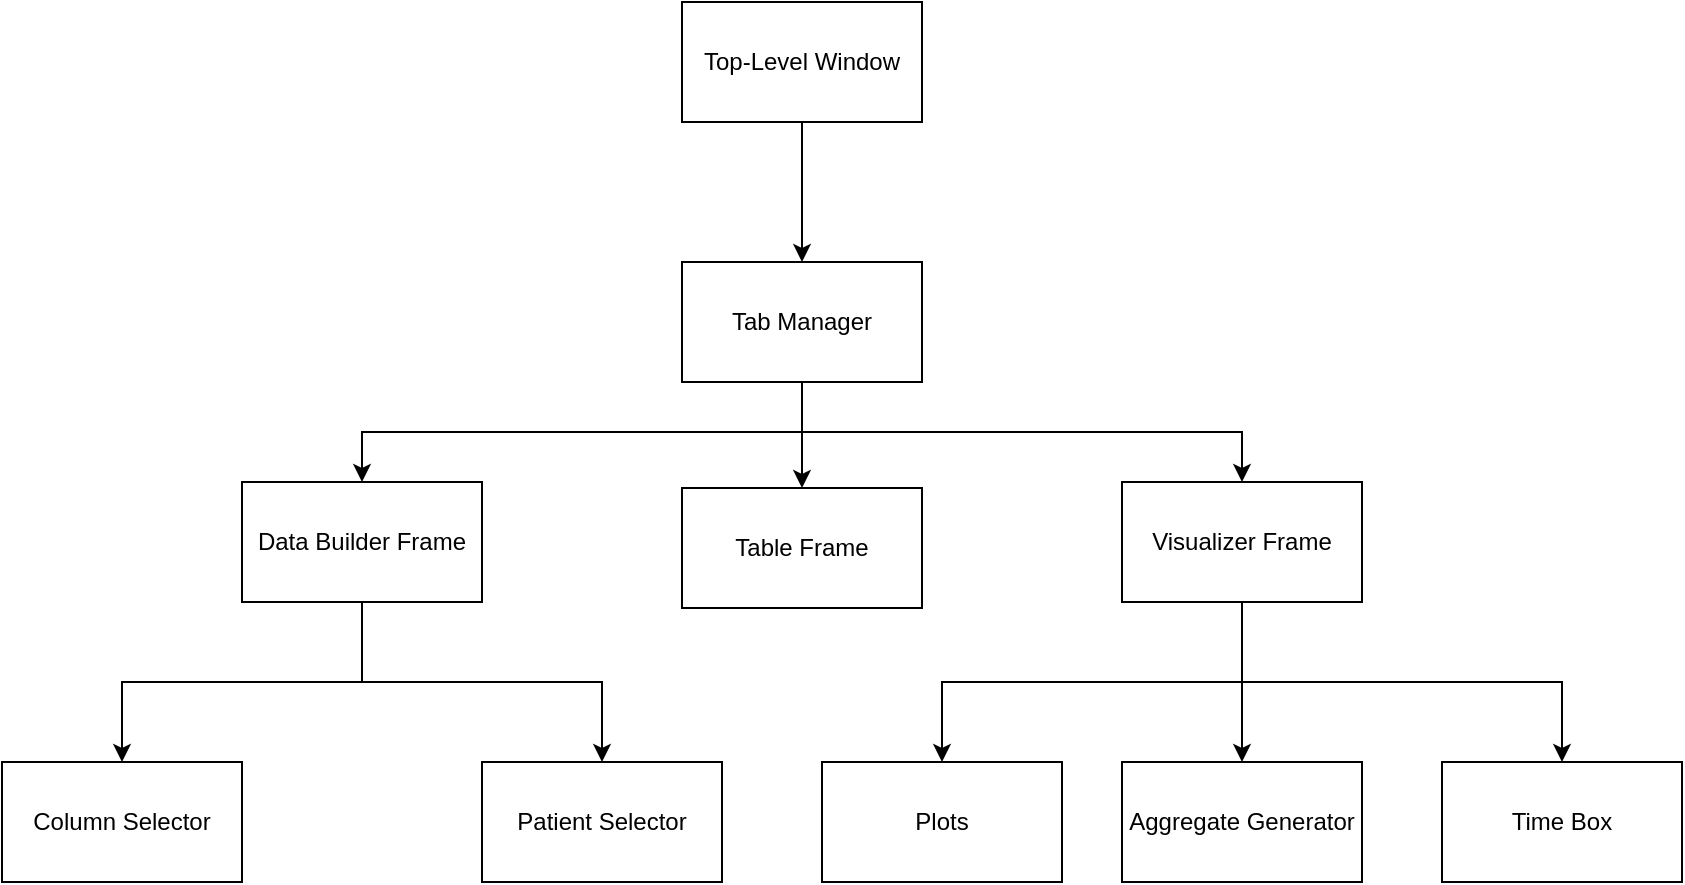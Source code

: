 <mxfile version="20.6.0" type="github" pages="2">
  <diagram id="W_cCqRv0Kzt1mo9RddS9" name="Page-1">
    <mxGraphModel dx="1902" dy="1036" grid="0" gridSize="10" guides="1" tooltips="1" connect="1" arrows="1" fold="1" page="1" pageScale="1" pageWidth="1100" pageHeight="850" background="#ffffff" math="0" shadow="0">
      <root>
        <mxCell id="0" />
        <mxCell id="1" parent="0" />
        <mxCell id="c53kzWZl8EBUGWe_J34K-12" style="edgeStyle=orthogonalEdgeStyle;rounded=0;orthogonalLoop=1;jettySize=auto;html=1;exitX=0.5;exitY=1;exitDx=0;exitDy=0;entryX=0.5;entryY=0;entryDx=0;entryDy=0;" parent="1" source="c53kzWZl8EBUGWe_J34K-1" target="c53kzWZl8EBUGWe_J34K-2" edge="1">
          <mxGeometry relative="1" as="geometry" />
        </mxCell>
        <mxCell id="c53kzWZl8EBUGWe_J34K-1" value="Top-Level Window" style="rounded=0;whiteSpace=wrap;html=1;" parent="1" vertex="1">
          <mxGeometry x="480" y="60" width="120" height="60" as="geometry" />
        </mxCell>
        <mxCell id="c53kzWZl8EBUGWe_J34K-11" style="edgeStyle=orthogonalEdgeStyle;rounded=0;orthogonalLoop=1;jettySize=auto;html=1;exitX=0.5;exitY=1;exitDx=0;exitDy=0;entryX=0.5;entryY=0;entryDx=0;entryDy=0;" parent="1" source="c53kzWZl8EBUGWe_J34K-2" target="c53kzWZl8EBUGWe_J34K-3" edge="1">
          <mxGeometry relative="1" as="geometry" />
        </mxCell>
        <mxCell id="c53kzWZl8EBUGWe_J34K-13" style="edgeStyle=orthogonalEdgeStyle;rounded=0;orthogonalLoop=1;jettySize=auto;html=1;exitX=0.5;exitY=1;exitDx=0;exitDy=0;entryX=0.5;entryY=0;entryDx=0;entryDy=0;" parent="1" source="c53kzWZl8EBUGWe_J34K-2" target="c53kzWZl8EBUGWe_J34K-4" edge="1">
          <mxGeometry relative="1" as="geometry" />
        </mxCell>
        <mxCell id="-XLeAhmxk6jibYDRYJDK-2" style="edgeStyle=orthogonalEdgeStyle;rounded=0;orthogonalLoop=1;jettySize=auto;html=1;exitX=0.5;exitY=1;exitDx=0;exitDy=0;entryX=0.5;entryY=0;entryDx=0;entryDy=0;" edge="1" parent="1" source="c53kzWZl8EBUGWe_J34K-2" target="-XLeAhmxk6jibYDRYJDK-1">
          <mxGeometry relative="1" as="geometry" />
        </mxCell>
        <mxCell id="c53kzWZl8EBUGWe_J34K-2" value="Tab Manager" style="rounded=0;whiteSpace=wrap;html=1;" parent="1" vertex="1">
          <mxGeometry x="480" y="190" width="120" height="60" as="geometry" />
        </mxCell>
        <mxCell id="c53kzWZl8EBUGWe_J34K-14" style="edgeStyle=orthogonalEdgeStyle;rounded=0;orthogonalLoop=1;jettySize=auto;html=1;exitX=0.5;exitY=1;exitDx=0;exitDy=0;entryX=0.5;entryY=0;entryDx=0;entryDy=0;" parent="1" source="c53kzWZl8EBUGWe_J34K-3" target="c53kzWZl8EBUGWe_J34K-5" edge="1">
          <mxGeometry relative="1" as="geometry" />
        </mxCell>
        <mxCell id="c53kzWZl8EBUGWe_J34K-15" style="edgeStyle=orthogonalEdgeStyle;rounded=0;orthogonalLoop=1;jettySize=auto;html=1;exitX=0.5;exitY=1;exitDx=0;exitDy=0;entryX=0.5;entryY=0;entryDx=0;entryDy=0;" parent="1" source="c53kzWZl8EBUGWe_J34K-3" target="c53kzWZl8EBUGWe_J34K-6" edge="1">
          <mxGeometry relative="1" as="geometry" />
        </mxCell>
        <mxCell id="c53kzWZl8EBUGWe_J34K-3" value="Data Builder Frame" style="rounded=0;whiteSpace=wrap;html=1;" parent="1" vertex="1">
          <mxGeometry x="260" y="300" width="120" height="60" as="geometry" />
        </mxCell>
        <mxCell id="c53kzWZl8EBUGWe_J34K-16" style="edgeStyle=orthogonalEdgeStyle;rounded=0;orthogonalLoop=1;jettySize=auto;html=1;exitX=0.5;exitY=1;exitDx=0;exitDy=0;entryX=0.5;entryY=0;entryDx=0;entryDy=0;" parent="1" source="c53kzWZl8EBUGWe_J34K-4" target="c53kzWZl8EBUGWe_J34K-7" edge="1">
          <mxGeometry relative="1" as="geometry" />
        </mxCell>
        <mxCell id="c53kzWZl8EBUGWe_J34K-17" style="edgeStyle=orthogonalEdgeStyle;rounded=0;orthogonalLoop=1;jettySize=auto;html=1;exitX=0.5;exitY=1;exitDx=0;exitDy=0;entryX=0.5;entryY=0;entryDx=0;entryDy=0;" parent="1" source="c53kzWZl8EBUGWe_J34K-4" target="c53kzWZl8EBUGWe_J34K-9" edge="1">
          <mxGeometry relative="1" as="geometry" />
        </mxCell>
        <mxCell id="c53kzWZl8EBUGWe_J34K-18" style="edgeStyle=orthogonalEdgeStyle;rounded=0;orthogonalLoop=1;jettySize=auto;html=1;exitX=0.5;exitY=1;exitDx=0;exitDy=0;entryX=0.5;entryY=0;entryDx=0;entryDy=0;" parent="1" source="c53kzWZl8EBUGWe_J34K-4" target="c53kzWZl8EBUGWe_J34K-8" edge="1">
          <mxGeometry relative="1" as="geometry" />
        </mxCell>
        <mxCell id="c53kzWZl8EBUGWe_J34K-4" value="Visualizer Frame" style="rounded=0;whiteSpace=wrap;html=1;" parent="1" vertex="1">
          <mxGeometry x="700" y="300" width="120" height="60" as="geometry" />
        </mxCell>
        <mxCell id="c53kzWZl8EBUGWe_J34K-5" value="Column Selector" style="rounded=0;whiteSpace=wrap;html=1;" parent="1" vertex="1">
          <mxGeometry x="140" y="440" width="120" height="60" as="geometry" />
        </mxCell>
        <mxCell id="c53kzWZl8EBUGWe_J34K-6" value="Patient Selector" style="rounded=0;whiteSpace=wrap;html=1;" parent="1" vertex="1">
          <mxGeometry x="380" y="440" width="120" height="60" as="geometry" />
        </mxCell>
        <mxCell id="c53kzWZl8EBUGWe_J34K-7" value="Plots" style="rounded=0;whiteSpace=wrap;html=1;" parent="1" vertex="1">
          <mxGeometry x="550" y="440" width="120" height="60" as="geometry" />
        </mxCell>
        <mxCell id="c53kzWZl8EBUGWe_J34K-8" value="Time Box" style="rounded=0;whiteSpace=wrap;html=1;" parent="1" vertex="1">
          <mxGeometry x="860" y="440" width="120" height="60" as="geometry" />
        </mxCell>
        <mxCell id="c53kzWZl8EBUGWe_J34K-9" value="Aggregate Generator" style="rounded=0;whiteSpace=wrap;html=1;" parent="1" vertex="1">
          <mxGeometry x="700" y="440" width="120" height="60" as="geometry" />
        </mxCell>
        <mxCell id="-XLeAhmxk6jibYDRYJDK-1" value="Table Frame" style="whiteSpace=wrap;html=1;" vertex="1" parent="1">
          <mxGeometry x="480" y="303" width="120" height="60" as="geometry" />
        </mxCell>
      </root>
    </mxGraphModel>
  </diagram>
  <diagram id="jYoCVKqLXng2T-5TM0VG" name="Page-2">
    <mxGraphModel dx="1902" dy="1036" grid="1" gridSize="10" guides="1" tooltips="1" connect="1" arrows="1" fold="1" page="1" pageScale="1" pageWidth="1100" pageHeight="850" background="#ffffff" math="0" shadow="0">
      <root>
        <mxCell id="0" />
        <mxCell id="1" parent="0" />
        <mxCell id="l-k8mICFh_a-U3BNCip7-1" value="Window (tk.Tk)" style="swimlane;fontStyle=0;childLayout=stackLayout;horizontal=1;startSize=26;fillColor=none;horizontalStack=0;resizeParent=1;resizeParentMax=0;resizeLast=0;collapsible=1;marginBottom=0;" parent="1" vertex="1">
          <mxGeometry x="460" y="60" width="140" height="78" as="geometry" />
        </mxCell>
        <mxCell id="l-k8mICFh_a-U3BNCip7-2" value="notebook" style="text;strokeColor=none;fillColor=none;align=left;verticalAlign=top;spacingLeft=4;spacingRight=4;overflow=hidden;rotatable=0;points=[[0,0.5],[1,0.5]];portConstraint=eastwest;" parent="l-k8mICFh_a-U3BNCip7-1" vertex="1">
          <mxGeometry y="26" width="140" height="26" as="geometry" />
        </mxCell>
        <mxCell id="l-k8mICFh_a-U3BNCip7-3" value="AddTab(name, frame)" style="text;strokeColor=none;fillColor=none;align=left;verticalAlign=top;spacingLeft=4;spacingRight=4;overflow=hidden;rotatable=0;points=[[0,0.5],[1,0.5]];portConstraint=eastwest;" parent="l-k8mICFh_a-U3BNCip7-1" vertex="1">
          <mxGeometry y="52" width="140" height="26" as="geometry" />
        </mxCell>
        <mxCell id="l-k8mICFh_a-U3BNCip7-5" value="DataBuilderFrame (tk.Frame)" style="swimlane;fontStyle=0;childLayout=stackLayout;horizontal=1;startSize=26;fillColor=none;horizontalStack=0;resizeParent=1;resizeParentMax=0;resizeLast=0;collapsible=1;marginBottom=0;" parent="1" vertex="1">
          <mxGeometry x="140" y="120" width="170" height="156" as="geometry" />
        </mxCell>
        <mxCell id="l-k8mICFh_a-U3BNCip7-6" value="notebook" style="text;strokeColor=none;fillColor=none;align=left;verticalAlign=top;spacingLeft=4;spacingRight=4;overflow=hidden;rotatable=0;points=[[0,0.5],[1,0.5]];portConstraint=eastwest;" parent="l-k8mICFh_a-U3BNCip7-5" vertex="1">
          <mxGeometry y="26" width="170" height="26" as="geometry" />
        </mxCell>
        <mxCell id="l-k8mICFh_a-U3BNCip7-7" value="fileSelector" style="text;strokeColor=none;fillColor=none;align=left;verticalAlign=top;spacingLeft=4;spacingRight=4;overflow=hidden;rotatable=0;points=[[0,0.5],[1,0.5]];portConstraint=eastwest;" parent="l-k8mICFh_a-U3BNCip7-5" vertex="1">
          <mxGeometry y="52" width="170" height="26" as="geometry" />
        </mxCell>
        <mxCell id="l-k8mICFh_a-U3BNCip7-8" value="columnSelector" style="text;strokeColor=none;fillColor=none;align=left;verticalAlign=top;spacingLeft=4;spacingRight=4;overflow=hidden;rotatable=0;points=[[0,0.5],[1,0.5]];portConstraint=eastwest;" parent="l-k8mICFh_a-U3BNCip7-5" vertex="1">
          <mxGeometry y="78" width="170" height="26" as="geometry" />
        </mxCell>
        <mxCell id="l-k8mICFh_a-U3BNCip7-9" value="createVisualButton" style="text;strokeColor=none;fillColor=none;align=left;verticalAlign=top;spacingLeft=4;spacingRight=4;overflow=hidden;rotatable=0;points=[[0,0.5],[1,0.5]];portConstraint=eastwest;" parent="l-k8mICFh_a-U3BNCip7-5" vertex="1">
          <mxGeometry y="104" width="170" height="26" as="geometry" />
        </mxCell>
        <mxCell id="l-k8mICFh_a-U3BNCip7-10" value="CreateVisual()" style="text;strokeColor=none;fillColor=none;align=left;verticalAlign=top;spacingLeft=4;spacingRight=4;overflow=hidden;rotatable=0;points=[[0,0.5],[1,0.5]];portConstraint=eastwest;" parent="l-k8mICFh_a-U3BNCip7-5" vertex="1">
          <mxGeometry y="130" width="170" height="26" as="geometry" />
        </mxCell>
        <mxCell id="l-k8mICFh_a-U3BNCip7-11" value="FileSelectorFrame&#xa;(tk.Frame)" style="swimlane;fontStyle=0;childLayout=stackLayout;horizontal=1;startSize=26;fillColor=none;horizontalStack=0;resizeParent=1;resizeParentMax=0;resizeLast=0;collapsible=1;marginBottom=0;" parent="1" vertex="1">
          <mxGeometry x="50" y="350" width="140" height="260" as="geometry" />
        </mxCell>
        <mxCell id="l-k8mICFh_a-U3BNCip7-12" value="root" style="text;strokeColor=none;fillColor=none;align=left;verticalAlign=top;spacingLeft=4;spacingRight=4;overflow=hidden;rotatable=0;points=[[0,0.5],[1,0.5]];portConstraint=eastwest;" parent="l-k8mICFh_a-U3BNCip7-11" vertex="1">
          <mxGeometry y="26" width="140" height="26" as="geometry" />
        </mxCell>
        <mxCell id="l-k8mICFh_a-U3BNCip7-13" value="dateList" style="text;strokeColor=none;fillColor=none;align=left;verticalAlign=top;spacingLeft=4;spacingRight=4;overflow=hidden;rotatable=0;points=[[0,0.5],[1,0.5]];portConstraint=eastwest;" parent="l-k8mICFh_a-U3BNCip7-11" vertex="1">
          <mxGeometry y="52" width="140" height="26" as="geometry" />
        </mxCell>
        <mxCell id="l-k8mICFh_a-U3BNCip7-14" value="patientList" style="text;strokeColor=none;fillColor=none;align=left;verticalAlign=top;spacingLeft=4;spacingRight=4;overflow=hidden;rotatable=0;points=[[0,0.5],[1,0.5]];portConstraint=eastwest;" parent="l-k8mICFh_a-U3BNCip7-11" vertex="1">
          <mxGeometry y="78" width="140" height="26" as="geometry" />
        </mxCell>
        <mxCell id="l-k8mICFh_a-U3BNCip7-16" value="pathToSelection" style="text;strokeColor=none;fillColor=none;align=left;verticalAlign=top;spacingLeft=4;spacingRight=4;overflow=hidden;rotatable=0;points=[[0,0.5],[1,0.5]];portConstraint=eastwest;" parent="l-k8mICFh_a-U3BNCip7-11" vertex="1">
          <mxGeometry y="104" width="140" height="26" as="geometry" />
        </mxCell>
        <mxCell id="l-k8mICFh_a-U3BNCip7-17" value="UpdateDateOptions()" style="text;strokeColor=none;fillColor=none;align=left;verticalAlign=top;spacingLeft=4;spacingRight=4;overflow=hidden;rotatable=0;points=[[0,0.5],[1,0.5]];portConstraint=eastwest;" parent="l-k8mICFh_a-U3BNCip7-11" vertex="1">
          <mxGeometry y="130" width="140" height="26" as="geometry" />
        </mxCell>
        <mxCell id="l-k8mICFh_a-U3BNCip7-18" value="UpdatePatientOptions()" style="text;strokeColor=none;fillColor=none;align=left;verticalAlign=top;spacingLeft=4;spacingRight=4;overflow=hidden;rotatable=0;points=[[0,0.5],[1,0.5]];portConstraint=eastwest;" parent="l-k8mICFh_a-U3BNCip7-11" vertex="1">
          <mxGeometry y="156" width="140" height="26" as="geometry" />
        </mxCell>
        <mxCell id="l-k8mICFh_a-U3BNCip7-19" value="OnDateSelected()" style="text;strokeColor=none;fillColor=none;align=left;verticalAlign=top;spacingLeft=4;spacingRight=4;overflow=hidden;rotatable=0;points=[[0,0.5],[1,0.5]];portConstraint=eastwest;" parent="l-k8mICFh_a-U3BNCip7-11" vertex="1">
          <mxGeometry y="182" width="140" height="26" as="geometry" />
        </mxCell>
        <mxCell id="l-k8mICFh_a-U3BNCip7-20" value="OnPatientSelected()" style="text;strokeColor=none;fillColor=none;align=left;verticalAlign=top;spacingLeft=4;spacingRight=4;overflow=hidden;rotatable=0;points=[[0,0.5],[1,0.5]];portConstraint=eastwest;" parent="l-k8mICFh_a-U3BNCip7-11" vertex="1">
          <mxGeometry y="208" width="140" height="26" as="geometry" />
        </mxCell>
        <mxCell id="l-k8mICFh_a-U3BNCip7-21" value="GetPathToFiles()" style="text;strokeColor=none;fillColor=none;align=left;verticalAlign=top;spacingLeft=4;spacingRight=4;overflow=hidden;rotatable=0;points=[[0,0.5],[1,0.5]];portConstraint=eastwest;" parent="l-k8mICFh_a-U3BNCip7-11" vertex="1">
          <mxGeometry y="234" width="140" height="26" as="geometry" />
        </mxCell>
        <mxCell id="l-k8mICFh_a-U3BNCip7-22" value="ColumnSelectorFrame&#xa;(tk.Frame)" style="swimlane;fontStyle=0;childLayout=stackLayout;horizontal=1;startSize=26;fillColor=none;horizontalStack=0;resizeParent=1;resizeParentMax=0;resizeLast=0;collapsible=1;marginBottom=0;" parent="1" vertex="1">
          <mxGeometry x="230" y="350" width="140" height="286" as="geometry" />
        </mxCell>
        <mxCell id="l-k8mICFh_a-U3BNCip7-23" value="root" style="text;strokeColor=none;fillColor=none;align=left;verticalAlign=top;spacingLeft=4;spacingRight=4;overflow=hidden;rotatable=0;points=[[0,0.5],[1,0.5]];portConstraint=eastwest;" parent="l-k8mICFh_a-U3BNCip7-22" vertex="1">
          <mxGeometry y="26" width="140" height="26" as="geometry" />
        </mxCell>
        <mxCell id="l-k8mICFh_a-U3BNCip7-24" value="chosenCols" style="text;strokeColor=none;fillColor=none;align=left;verticalAlign=top;spacingLeft=4;spacingRight=4;overflow=hidden;rotatable=0;points=[[0,0.5],[1,0.5]];portConstraint=eastwest;" parent="l-k8mICFh_a-U3BNCip7-22" vertex="1">
          <mxGeometry y="52" width="140" height="26" as="geometry" />
        </mxCell>
        <mxCell id="l-k8mICFh_a-U3BNCip7-25" value="unchosenCols" style="text;strokeColor=none;fillColor=none;align=left;verticalAlign=top;spacingLeft=4;spacingRight=4;overflow=hidden;rotatable=0;points=[[0,0.5],[1,0.5]];portConstraint=eastwest;" parent="l-k8mICFh_a-U3BNCip7-22" vertex="1">
          <mxGeometry y="78" width="140" height="26" as="geometry" />
        </mxCell>
        <mxCell id="l-k8mICFh_a-U3BNCip7-26" value="addColButton" style="text;strokeColor=none;fillColor=none;align=left;verticalAlign=top;spacingLeft=4;spacingRight=4;overflow=hidden;rotatable=0;points=[[0,0.5],[1,0.5]];portConstraint=eastwest;" parent="l-k8mICFh_a-U3BNCip7-22" vertex="1">
          <mxGeometry y="104" width="140" height="26" as="geometry" />
        </mxCell>
        <mxCell id="l-k8mICFh_a-U3BNCip7-27" value="removeColButton" style="text;strokeColor=none;fillColor=none;align=left;verticalAlign=top;spacingLeft=4;spacingRight=4;overflow=hidden;rotatable=0;points=[[0,0.5],[1,0.5]];portConstraint=eastwest;" parent="l-k8mICFh_a-U3BNCip7-22" vertex="1">
          <mxGeometry y="130" width="140" height="26" as="geometry" />
        </mxCell>
        <mxCell id="l-k8mICFh_a-U3BNCip7-28" value="removeColButton" style="text;strokeColor=none;fillColor=none;align=left;verticalAlign=top;spacingLeft=4;spacingRight=4;overflow=hidden;rotatable=0;points=[[0,0.5],[1,0.5]];portConstraint=eastwest;" parent="l-k8mICFh_a-U3BNCip7-22" vertex="1">
          <mxGeometry y="156" width="140" height="26" as="geometry" />
        </mxCell>
        <mxCell id="l-k8mICFh_a-U3BNCip7-29" value="AddColumn()" style="text;strokeColor=none;fillColor=none;align=left;verticalAlign=top;spacingLeft=4;spacingRight=4;overflow=hidden;rotatable=0;points=[[0,0.5],[1,0.5]];portConstraint=eastwest;" parent="l-k8mICFh_a-U3BNCip7-22" vertex="1">
          <mxGeometry y="182" width="140" height="26" as="geometry" />
        </mxCell>
        <mxCell id="l-k8mICFh_a-U3BNCip7-30" value="RemoveColumn()" style="text;strokeColor=none;fillColor=none;align=left;verticalAlign=top;spacingLeft=4;spacingRight=4;overflow=hidden;rotatable=0;points=[[0,0.5],[1,0.5]];portConstraint=eastwest;" parent="l-k8mICFh_a-U3BNCip7-22" vertex="1">
          <mxGeometry y="208" width="140" height="26" as="geometry" />
        </mxCell>
        <mxCell id="l-k8mICFh_a-U3BNCip7-31" value="UpdateView()" style="text;strokeColor=none;fillColor=none;align=left;verticalAlign=top;spacingLeft=4;spacingRight=4;overflow=hidden;rotatable=0;points=[[0,0.5],[1,0.5]];portConstraint=eastwest;" parent="l-k8mICFh_a-U3BNCip7-22" vertex="1">
          <mxGeometry y="234" width="140" height="26" as="geometry" />
        </mxCell>
        <mxCell id="l-k8mICFh_a-U3BNCip7-32" value="GetChosenColumns()" style="text;strokeColor=none;fillColor=none;align=left;verticalAlign=top;spacingLeft=4;spacingRight=4;overflow=hidden;rotatable=0;points=[[0,0.5],[1,0.5]];portConstraint=eastwest;" parent="l-k8mICFh_a-U3BNCip7-22" vertex="1">
          <mxGeometry y="260" width="140" height="26" as="geometry" />
        </mxCell>
        <mxCell id="l-k8mICFh_a-U3BNCip7-36" value="1" style="endArrow=open;html=1;endSize=12;startArrow=diamondThin;startSize=14;startFill=1;edgeStyle=orthogonalEdgeStyle;align=left;verticalAlign=bottom;rounded=0;exitX=0;exitY=0.5;exitDx=0;exitDy=0;entryX=0.5;entryY=0;entryDx=0;entryDy=0;" parent="1" source="l-k8mICFh_a-U3BNCip7-2" target="l-k8mICFh_a-U3BNCip7-5" edge="1">
          <mxGeometry x="-0.852" relative="1" as="geometry">
            <mxPoint x="470" y="530" as="sourcePoint" />
            <mxPoint x="630" y="530" as="targetPoint" />
            <mxPoint as="offset" />
          </mxGeometry>
        </mxCell>
        <mxCell id="l-k8mICFh_a-U3BNCip7-37" value="1" style="endArrow=open;html=1;endSize=12;startArrow=diamondThin;startSize=14;startFill=1;edgeStyle=orthogonalEdgeStyle;align=left;verticalAlign=bottom;rounded=0;exitX=1;exitY=0.5;exitDx=0;exitDy=0;entryX=0.5;entryY=0;entryDx=0;entryDy=0;" parent="1" source="l-k8mICFh_a-U3BNCip7-10" target="l-k8mICFh_a-U3BNCip7-22" edge="1">
          <mxGeometry x="-1" y="3" relative="1" as="geometry">
            <mxPoint x="470" y="530" as="sourcePoint" />
            <mxPoint x="630" y="530" as="targetPoint" />
          </mxGeometry>
        </mxCell>
        <mxCell id="l-k8mICFh_a-U3BNCip7-38" value="1" style="endArrow=open;html=1;endSize=12;startArrow=diamondThin;startSize=14;startFill=1;edgeStyle=orthogonalEdgeStyle;align=left;verticalAlign=bottom;rounded=0;exitX=0;exitY=0.5;exitDx=0;exitDy=0;entryX=0.5;entryY=0;entryDx=0;entryDy=0;" parent="1" source="l-k8mICFh_a-U3BNCip7-10" target="l-k8mICFh_a-U3BNCip7-11" edge="1">
          <mxGeometry x="-0.626" relative="1" as="geometry">
            <mxPoint x="470" y="530" as="sourcePoint" />
            <mxPoint x="630" y="530" as="targetPoint" />
            <mxPoint as="offset" />
          </mxGeometry>
        </mxCell>
        <mxCell id="l-k8mICFh_a-U3BNCip7-39" value="1" style="endArrow=open;html=1;endSize=12;startArrow=diamondThin;startSize=14;startFill=0;edgeStyle=orthogonalEdgeStyle;align=left;verticalAlign=bottom;rounded=0;exitX=1;exitY=0.5;exitDx=0;exitDy=0;" parent="1" source="l-k8mICFh_a-U3BNCip7-2" target="l-k8mICFh_a-U3BNCip7-40" edge="1">
          <mxGeometry x="-1" y="3" relative="1" as="geometry">
            <mxPoint x="470" y="400" as="sourcePoint" />
            <mxPoint x="770" y="260" as="targetPoint" />
          </mxGeometry>
        </mxCell>
        <mxCell id="l-k8mICFh_a-U3BNCip7-40" value="VisualizerFrame (tk.Frame)" style="swimlane;fontStyle=0;childLayout=stackLayout;horizontal=1;startSize=26;fillColor=none;horizontalStack=0;resizeParent=1;resizeParentMax=0;resizeLast=0;collapsible=1;marginBottom=0;" parent="1" vertex="1">
          <mxGeometry x="770" y="138" width="180" height="260" as="geometry" />
        </mxCell>
        <mxCell id="l-k8mICFh_a-U3BNCip7-41" value="notebook" style="text;strokeColor=none;fillColor=none;align=left;verticalAlign=top;spacingLeft=4;spacingRight=4;overflow=hidden;rotatable=0;points=[[0,0.5],[1,0.5]];portConstraint=eastwest;" parent="l-k8mICFh_a-U3BNCip7-40" vertex="1">
          <mxGeometry y="26" width="180" height="26" as="geometry" />
        </mxCell>
        <mxCell id="l-k8mICFh_a-U3BNCip7-45" value="summaryCsvPath" style="text;strokeColor=none;fillColor=none;align=left;verticalAlign=top;spacingLeft=4;spacingRight=4;overflow=hidden;rotatable=0;points=[[0,0.5],[1,0.5]];portConstraint=eastwest;" parent="l-k8mICFh_a-U3BNCip7-40" vertex="1">
          <mxGeometry y="52" width="180" height="26" as="geometry" />
        </mxCell>
        <mxCell id="l-k8mICFh_a-U3BNCip7-42" value="metadataCsvPath" style="text;strokeColor=none;fillColor=none;align=left;verticalAlign=top;spacingLeft=4;spacingRight=4;overflow=hidden;rotatable=0;points=[[0,0.5],[1,0.5]];portConstraint=eastwest;" parent="l-k8mICFh_a-U3BNCip7-40" vertex="1">
          <mxGeometry y="78" width="180" height="26" as="geometry" />
        </mxCell>
        <mxCell id="l-k8mICFh_a-U3BNCip7-43" value="dependentVariables" style="text;strokeColor=none;fillColor=none;align=left;verticalAlign=top;spacingLeft=4;spacingRight=4;overflow=hidden;rotatable=0;points=[[0,0.5],[1,0.5]];portConstraint=eastwest;" parent="l-k8mICFh_a-U3BNCip7-40" vertex="1">
          <mxGeometry y="104" width="180" height="26" as="geometry" />
        </mxCell>
        <mxCell id="l-k8mICFh_a-U3BNCip7-44" value="numberOfGraphs" style="text;strokeColor=none;fillColor=none;align=left;verticalAlign=top;spacingLeft=4;spacingRight=4;overflow=hidden;rotatable=0;points=[[0,0.5],[1,0.5]];portConstraint=eastwest;" parent="l-k8mICFh_a-U3BNCip7-40" vertex="1">
          <mxGeometry y="130" width="180" height="26" as="geometry" />
        </mxCell>
        <mxCell id="l-k8mICFh_a-U3BNCip7-46" value="dataFrameWindowed" style="text;strokeColor=none;fillColor=none;align=left;verticalAlign=top;spacingLeft=4;spacingRight=4;overflow=hidden;rotatable=0;points=[[0,0.5],[1,0.5]];portConstraint=eastwest;" parent="l-k8mICFh_a-U3BNCip7-40" vertex="1">
          <mxGeometry y="156" width="180" height="26" as="geometry" />
        </mxCell>
        <mxCell id="l-k8mICFh_a-U3BNCip7-49" value="matplotCanvas" style="text;strokeColor=none;fillColor=none;align=left;verticalAlign=top;spacingLeft=4;spacingRight=4;overflow=hidden;rotatable=0;points=[[0,0.5],[1,0.5]];portConstraint=eastwest;" parent="l-k8mICFh_a-U3BNCip7-40" vertex="1">
          <mxGeometry y="182" width="180" height="26" as="geometry" />
        </mxCell>
        <mxCell id="l-k8mICFh_a-U3BNCip7-47" value="SetupGraphs()" style="text;strokeColor=none;fillColor=none;align=left;verticalAlign=top;spacingLeft=4;spacingRight=4;overflow=hidden;rotatable=0;points=[[0,0.5],[1,0.5]];portConstraint=eastwest;" parent="l-k8mICFh_a-U3BNCip7-40" vertex="1">
          <mxGeometry y="208" width="180" height="26" as="geometry" />
        </mxCell>
        <mxCell id="l-k8mICFh_a-U3BNCip7-48" value="GetCanvas()" style="text;strokeColor=none;fillColor=none;align=left;verticalAlign=top;spacingLeft=4;spacingRight=4;overflow=hidden;rotatable=0;points=[[0,0.5],[1,0.5]];portConstraint=eastwest;" parent="l-k8mICFh_a-U3BNCip7-40" vertex="1">
          <mxGeometry y="234" width="180" height="26" as="geometry" />
        </mxCell>
        <mxCell id="bBJrGRC-faZmxd1EPWDm-2" value="1" style="endArrow=open;html=1;endSize=12;startArrow=diamondThin;startSize=14;startFill=0;edgeStyle=orthogonalEdgeStyle;align=left;verticalAlign=bottom;rounded=0;entryX=0.5;entryY=0;entryDx=0;entryDy=0;exitX=0;exitY=0.5;exitDx=0;exitDy=0;" edge="1" parent="1" source="l-k8mICFh_a-U3BNCip7-3" target="bBJrGRC-faZmxd1EPWDm-3">
          <mxGeometry x="-0.944" y="25" relative="1" as="geometry">
            <mxPoint x="450" y="125" as="sourcePoint" />
            <mxPoint x="750" y="269" as="targetPoint" />
            <Array as="points">
              <mxPoint x="400" y="125" />
              <mxPoint x="400" y="240" />
              <mxPoint x="530" y="240" />
            </Array>
            <mxPoint as="offset" />
          </mxGeometry>
        </mxCell>
        <mxCell id="bBJrGRC-faZmxd1EPWDm-3" value="TableFrame (tk.Frame)" style="swimlane;fontStyle=0;childLayout=stackLayout;horizontal=1;startSize=26;fillColor=none;horizontalStack=0;resizeParent=1;resizeParentMax=0;resizeLast=0;collapsible=1;marginBottom=0;" vertex="1" parent="1">
          <mxGeometry x="460" y="290" width="140" height="208" as="geometry" />
        </mxCell>
        <mxCell id="bBJrGRC-faZmxd1EPWDm-4" value="notebook" style="text;strokeColor=none;fillColor=none;align=left;verticalAlign=top;spacingLeft=4;spacingRight=4;overflow=hidden;rotatable=0;points=[[0,0.5],[1,0.5]];portConstraint=eastwest;" vertex="1" parent="bBJrGRC-faZmxd1EPWDm-3">
          <mxGeometry y="26" width="140" height="26" as="geometry" />
        </mxCell>
        <mxCell id="bBJrGRC-faZmxd1EPWDm-5" value="summaryCsvPath" style="text;strokeColor=none;fillColor=none;align=left;verticalAlign=top;spacingLeft=4;spacingRight=4;overflow=hidden;rotatable=0;points=[[0,0.5],[1,0.5]];portConstraint=eastwest;" vertex="1" parent="bBJrGRC-faZmxd1EPWDm-3">
          <mxGeometry y="52" width="140" height="26" as="geometry" />
        </mxCell>
        <mxCell id="bBJrGRC-faZmxd1EPWDm-6" value="chosenCols" style="text;strokeColor=none;fillColor=none;align=left;verticalAlign=top;spacingLeft=4;spacingRight=4;overflow=hidden;rotatable=0;points=[[0,0.5],[1,0.5]];portConstraint=eastwest;" vertex="1" parent="bBJrGRC-faZmxd1EPWDm-3">
          <mxGeometry y="78" width="140" height="26" as="geometry" />
        </mxCell>
        <mxCell id="bBJrGRC-faZmxd1EPWDm-7" value="dependentVariables" style="text;strokeColor=none;fillColor=none;align=left;verticalAlign=top;spacingLeft=4;spacingRight=4;overflow=hidden;rotatable=0;points=[[0,0.5],[1,0.5]];portConstraint=eastwest;" vertex="1" parent="bBJrGRC-faZmxd1EPWDm-3">
          <mxGeometry y="104" width="140" height="26" as="geometry" />
        </mxCell>
        <mxCell id="bBJrGRC-faZmxd1EPWDm-8" value="numberOfGraphs" style="text;strokeColor=none;fillColor=none;align=left;verticalAlign=top;spacingLeft=4;spacingRight=4;overflow=hidden;rotatable=0;points=[[0,0.5],[1,0.5]];portConstraint=eastwest;" vertex="1" parent="bBJrGRC-faZmxd1EPWDm-3">
          <mxGeometry y="130" width="140" height="26" as="geometry" />
        </mxCell>
        <mxCell id="bBJrGRC-faZmxd1EPWDm-9" value="summaryStats" style="text;strokeColor=none;fillColor=none;align=left;verticalAlign=top;spacingLeft=4;spacingRight=4;overflow=hidden;rotatable=0;points=[[0,0.5],[1,0.5]];portConstraint=eastwest;" vertex="1" parent="bBJrGRC-faZmxd1EPWDm-3">
          <mxGeometry y="156" width="140" height="26" as="geometry" />
        </mxCell>
        <mxCell id="bBJrGRC-faZmxd1EPWDm-11" value="CreateTable()" style="text;strokeColor=none;fillColor=none;align=left;verticalAlign=top;spacingLeft=4;spacingRight=4;overflow=hidden;rotatable=0;points=[[0,0.5],[1,0.5]];portConstraint=eastwest;" vertex="1" parent="bBJrGRC-faZmxd1EPWDm-3">
          <mxGeometry y="182" width="140" height="26" as="geometry" />
        </mxCell>
        <mxCell id="bBJrGRC-faZmxd1EPWDm-23" style="edgeStyle=orthogonalEdgeStyle;rounded=0;orthogonalLoop=1;jettySize=auto;html=1;exitX=0.5;exitY=0;exitDx=0;exitDy=0;entryX=1;entryY=0.5;entryDx=0;entryDy=0;" edge="1" parent="1" source="bBJrGRC-faZmxd1EPWDm-13" target="bBJrGRC-faZmxd1EPWDm-9">
          <mxGeometry relative="1" as="geometry" />
        </mxCell>
        <mxCell id="bBJrGRC-faZmxd1EPWDm-24" style="edgeStyle=orthogonalEdgeStyle;rounded=0;orthogonalLoop=1;jettySize=auto;html=1;exitX=0.75;exitY=0;exitDx=0;exitDy=0;entryX=0;entryY=0.5;entryDx=0;entryDy=0;" edge="1" parent="1" source="bBJrGRC-faZmxd1EPWDm-13" target="l-k8mICFh_a-U3BNCip7-46">
          <mxGeometry relative="1" as="geometry">
            <Array as="points">
              <mxPoint x="750" y="630" />
              <mxPoint x="750" y="307" />
            </Array>
          </mxGeometry>
        </mxCell>
        <mxCell id="bBJrGRC-faZmxd1EPWDm-13" value="DataFrame_Windowed" style="swimlane;fontStyle=0;childLayout=stackLayout;horizontal=1;startSize=26;fillColor=none;horizontalStack=0;resizeParent=1;resizeParentMax=0;resizeLast=0;collapsible=1;marginBottom=0;" vertex="1" parent="1">
          <mxGeometry x="610" y="630" width="190" height="182" as="geometry" />
        </mxCell>
        <mxCell id="bBJrGRC-faZmxd1EPWDm-14" value="chosenCols" style="text;strokeColor=none;fillColor=none;align=left;verticalAlign=top;spacingLeft=4;spacingRight=4;overflow=hidden;rotatable=0;points=[[0,0.5],[1,0.5]];portConstraint=eastwest;" vertex="1" parent="bBJrGRC-faZmxd1EPWDm-13">
          <mxGeometry y="26" width="190" height="26" as="geometry" />
        </mxCell>
        <mxCell id="bBJrGRC-faZmxd1EPWDm-15" value="AddColumn()" style="text;strokeColor=none;fillColor=none;align=left;verticalAlign=top;spacingLeft=4;spacingRight=4;overflow=hidden;rotatable=0;points=[[0,0.5],[1,0.5]];portConstraint=eastwest;" vertex="1" parent="bBJrGRC-faZmxd1EPWDm-13">
          <mxGeometry y="52" width="190" height="26" as="geometry" />
        </mxCell>
        <mxCell id="bBJrGRC-faZmxd1EPWDm-16" value="RemoveColumn()" style="text;strokeColor=none;fillColor=none;align=left;verticalAlign=top;spacingLeft=4;spacingRight=4;overflow=hidden;rotatable=0;points=[[0,0.5],[1,0.5]];portConstraint=eastwest;" vertex="1" parent="bBJrGRC-faZmxd1EPWDm-13">
          <mxGeometry y="78" width="190" height="26" as="geometry" />
        </mxCell>
        <mxCell id="bBJrGRC-faZmxd1EPWDm-17" value="GetSelectedColumns()" style="text;strokeColor=none;fillColor=none;align=left;verticalAlign=top;spacingLeft=4;spacingRight=4;overflow=hidden;rotatable=0;points=[[0,0.5],[1,0.5]];portConstraint=eastwest;" vertex="1" parent="bBJrGRC-faZmxd1EPWDm-13">
          <mxGeometry y="104" width="190" height="26" as="geometry" />
        </mxCell>
        <mxCell id="bBJrGRC-faZmxd1EPWDm-21" value="GetDataFrameWindow()" style="text;strokeColor=none;fillColor=none;align=left;verticalAlign=top;spacingLeft=4;spacingRight=4;overflow=hidden;rotatable=0;points=[[0,0.5],[1,0.5]];portConstraint=eastwest;" vertex="1" parent="bBJrGRC-faZmxd1EPWDm-13">
          <mxGeometry y="130" width="190" height="26" as="geometry" />
        </mxCell>
        <mxCell id="bBJrGRC-faZmxd1EPWDm-22" value="Aggregate()" style="text;strokeColor=none;fillColor=none;align=left;verticalAlign=top;spacingLeft=4;spacingRight=4;overflow=hidden;rotatable=0;points=[[0,0.5],[1,0.5]];portConstraint=eastwest;" vertex="1" parent="bBJrGRC-faZmxd1EPWDm-13">
          <mxGeometry y="156" width="190" height="26" as="geometry" />
        </mxCell>
      </root>
    </mxGraphModel>
  </diagram>
</mxfile>

